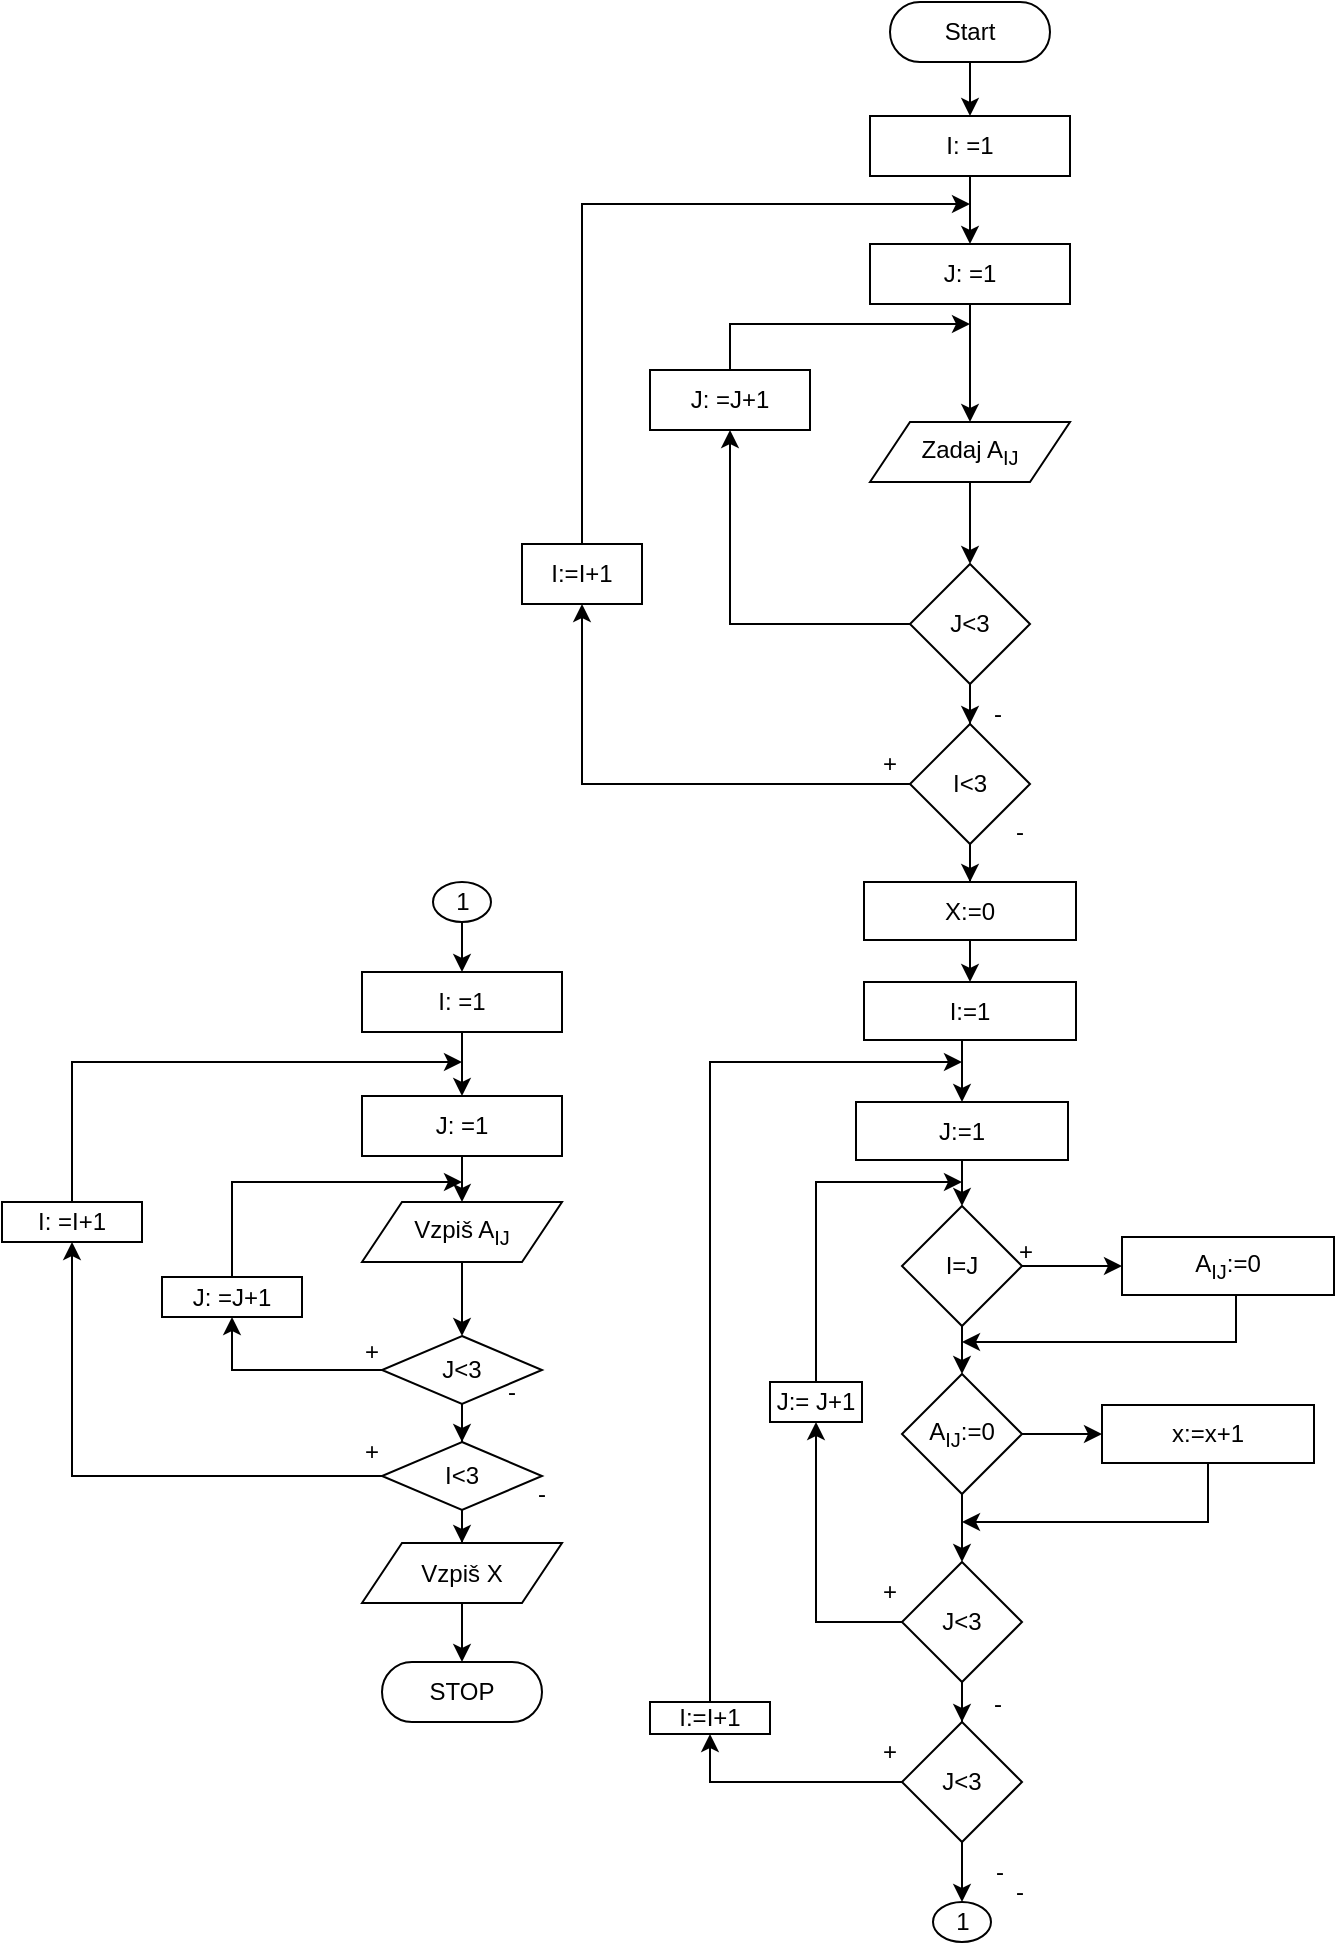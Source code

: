 <mxfile version="22.0.8" type="github">
  <diagram name="Сторінка-1" id="aptOT2ySLBxr4tsvR3C9">
    <mxGraphModel dx="1009" dy="621" grid="1" gridSize="10" guides="1" tooltips="1" connect="1" arrows="1" fold="1" page="1" pageScale="1" pageWidth="827" pageHeight="1169" math="0" shadow="0">
      <root>
        <mxCell id="0" />
        <mxCell id="1" parent="0" />
        <mxCell id="UM0fEEw993b2tptKKcps-4" value="" style="edgeStyle=orthogonalEdgeStyle;rounded=0;orthogonalLoop=1;jettySize=auto;html=1;" parent="1" source="UM0fEEw993b2tptKKcps-1" target="UM0fEEw993b2tptKKcps-3" edge="1">
          <mxGeometry relative="1" as="geometry" />
        </mxCell>
        <mxCell id="UM0fEEw993b2tptKKcps-1" value="Start" style="html=1;dashed=0;whiteSpace=wrap;shape=mxgraph.dfd.start" parent="1" vertex="1">
          <mxGeometry x="454" y="40" width="80" height="30" as="geometry" />
        </mxCell>
        <mxCell id="UM0fEEw993b2tptKKcps-6" value="" style="edgeStyle=orthogonalEdgeStyle;rounded=0;orthogonalLoop=1;jettySize=auto;html=1;" parent="1" source="UM0fEEw993b2tptKKcps-3" target="UM0fEEw993b2tptKKcps-5" edge="1">
          <mxGeometry relative="1" as="geometry" />
        </mxCell>
        <mxCell id="UM0fEEw993b2tptKKcps-3" value="I: =1" style="html=1;dashed=0;whiteSpace=wrap;" parent="1" vertex="1">
          <mxGeometry x="444" y="97" width="100" height="30" as="geometry" />
        </mxCell>
        <mxCell id="UM0fEEw993b2tptKKcps-9" value="" style="edgeStyle=orthogonalEdgeStyle;rounded=0;orthogonalLoop=1;jettySize=auto;html=1;" parent="1" source="UM0fEEw993b2tptKKcps-5" target="UM0fEEw993b2tptKKcps-8" edge="1">
          <mxGeometry relative="1" as="geometry" />
        </mxCell>
        <mxCell id="UM0fEEw993b2tptKKcps-5" value="J: =1" style="html=1;dashed=0;whiteSpace=wrap;" parent="1" vertex="1">
          <mxGeometry x="444" y="161" width="100" height="30" as="geometry" />
        </mxCell>
        <mxCell id="UM0fEEw993b2tptKKcps-11" value="" style="edgeStyle=orthogonalEdgeStyle;rounded=0;orthogonalLoop=1;jettySize=auto;html=1;" parent="1" source="UM0fEEw993b2tptKKcps-8" target="UM0fEEw993b2tptKKcps-10" edge="1">
          <mxGeometry relative="1" as="geometry" />
        </mxCell>
        <mxCell id="UM0fEEw993b2tptKKcps-8" value="Zadaj A&lt;sub&gt;IJ&lt;/sub&gt;" style="shape=parallelogram;perimeter=parallelogramPerimeter;whiteSpace=wrap;html=1;dashed=0;" parent="1" vertex="1">
          <mxGeometry x="444" y="250" width="100" height="30" as="geometry" />
        </mxCell>
        <mxCell id="UM0fEEw993b2tptKKcps-17" value="" style="edgeStyle=orthogonalEdgeStyle;rounded=0;orthogonalLoop=1;jettySize=auto;html=1;" parent="1" source="UM0fEEw993b2tptKKcps-10" target="UM0fEEw993b2tptKKcps-16" edge="1">
          <mxGeometry relative="1" as="geometry" />
        </mxCell>
        <mxCell id="UM0fEEw993b2tptKKcps-26" style="edgeStyle=orthogonalEdgeStyle;rounded=0;orthogonalLoop=1;jettySize=auto;html=1;entryX=0.5;entryY=1;entryDx=0;entryDy=0;" parent="1" source="UM0fEEw993b2tptKKcps-10" target="UM0fEEw993b2tptKKcps-12" edge="1">
          <mxGeometry relative="1" as="geometry" />
        </mxCell>
        <mxCell id="UM0fEEw993b2tptKKcps-10" value="J&amp;lt;3" style="rhombus;whiteSpace=wrap;html=1;" parent="1" vertex="1">
          <mxGeometry x="464" y="321" width="60" height="60" as="geometry" />
        </mxCell>
        <mxCell id="UM0fEEw993b2tptKKcps-21" style="edgeStyle=orthogonalEdgeStyle;rounded=0;orthogonalLoop=1;jettySize=auto;html=1;" parent="1" edge="1">
          <mxGeometry relative="1" as="geometry">
            <mxPoint x="494" y="201" as="targetPoint" />
            <mxPoint x="414" y="229" as="sourcePoint" />
            <Array as="points">
              <mxPoint x="374" y="229" />
              <mxPoint x="374" y="201" />
            </Array>
          </mxGeometry>
        </mxCell>
        <mxCell id="UM0fEEw993b2tptKKcps-12" value="J: =J+1" style="rounded=0;whiteSpace=wrap;html=1;" parent="1" vertex="1">
          <mxGeometry x="334" y="224" width="80" height="30" as="geometry" />
        </mxCell>
        <mxCell id="UM0fEEw993b2tptKKcps-19" style="edgeStyle=orthogonalEdgeStyle;rounded=0;orthogonalLoop=1;jettySize=auto;html=1;entryX=0.5;entryY=1;entryDx=0;entryDy=0;" parent="1" source="UM0fEEw993b2tptKKcps-16" target="UM0fEEw993b2tptKKcps-18" edge="1">
          <mxGeometry relative="1" as="geometry" />
        </mxCell>
        <mxCell id="UM0fEEw993b2tptKKcps-29" style="edgeStyle=orthogonalEdgeStyle;rounded=0;orthogonalLoop=1;jettySize=auto;html=1;entryX=0.5;entryY=0;entryDx=0;entryDy=0;" parent="1" source="UM0fEEw993b2tptKKcps-16" target="UM0fEEw993b2tptKKcps-28" edge="1">
          <mxGeometry relative="1" as="geometry" />
        </mxCell>
        <mxCell id="UM0fEEw993b2tptKKcps-16" value="I&amp;lt;3" style="rhombus;whiteSpace=wrap;html=1;" parent="1" vertex="1">
          <mxGeometry x="464" y="401" width="60" height="60" as="geometry" />
        </mxCell>
        <mxCell id="UM0fEEw993b2tptKKcps-22" style="edgeStyle=orthogonalEdgeStyle;rounded=0;orthogonalLoop=1;jettySize=auto;html=1;" parent="1" source="UM0fEEw993b2tptKKcps-18" edge="1">
          <mxGeometry relative="1" as="geometry">
            <mxPoint x="494" y="141.0" as="targetPoint" />
            <Array as="points">
              <mxPoint x="300" y="141" />
            </Array>
          </mxGeometry>
        </mxCell>
        <mxCell id="UM0fEEw993b2tptKKcps-18" value="I:=I+1" style="rounded=0;whiteSpace=wrap;html=1;" parent="1" vertex="1">
          <mxGeometry x="270" y="311" width="60" height="30" as="geometry" />
        </mxCell>
        <mxCell id="UM0fEEw993b2tptKKcps-23" value="+" style="text;html=1;strokeColor=none;fillColor=none;align=center;verticalAlign=middle;whiteSpace=wrap;rounded=0;" parent="1" vertex="1">
          <mxGeometry x="434" y="411" width="40" height="20" as="geometry" />
        </mxCell>
        <mxCell id="UM0fEEw993b2tptKKcps-24" value="-" style="text;html=1;strokeColor=none;fillColor=none;align=center;verticalAlign=middle;whiteSpace=wrap;rounded=0;" parent="1" vertex="1">
          <mxGeometry x="483" y="381" width="50" height="30" as="geometry" />
        </mxCell>
        <mxCell id="UM0fEEw993b2tptKKcps-25" value="-" style="text;html=1;strokeColor=none;fillColor=none;align=center;verticalAlign=middle;whiteSpace=wrap;rounded=0;" parent="1" vertex="1">
          <mxGeometry x="494" y="440" width="50" height="30" as="geometry" />
        </mxCell>
        <mxCell id="UM0fEEw993b2tptKKcps-31" style="edgeStyle=orthogonalEdgeStyle;rounded=0;orthogonalLoop=1;jettySize=auto;html=1;entryX=0.5;entryY=0;entryDx=0;entryDy=0;" parent="1" source="UM0fEEw993b2tptKKcps-28" target="UM0fEEw993b2tptKKcps-30" edge="1">
          <mxGeometry relative="1" as="geometry" />
        </mxCell>
        <mxCell id="UM0fEEw993b2tptKKcps-28" value="X:=0" style="rounded=0;whiteSpace=wrap;html=1;" parent="1" vertex="1">
          <mxGeometry x="441" y="480" width="106" height="29" as="geometry" />
        </mxCell>
        <mxCell id="UM0fEEw993b2tptKKcps-33" style="edgeStyle=orthogonalEdgeStyle;rounded=0;orthogonalLoop=1;jettySize=auto;html=1;exitX=0.5;exitY=1;exitDx=0;exitDy=0;entryX=0.5;entryY=0;entryDx=0;entryDy=0;" parent="1" source="UM0fEEw993b2tptKKcps-30" target="UM0fEEw993b2tptKKcps-32" edge="1">
          <mxGeometry relative="1" as="geometry" />
        </mxCell>
        <mxCell id="UM0fEEw993b2tptKKcps-30" value="I:=1" style="rounded=0;whiteSpace=wrap;html=1;" parent="1" vertex="1">
          <mxGeometry x="441" y="530" width="106" height="29" as="geometry" />
        </mxCell>
        <mxCell id="UM0fEEw993b2tptKKcps-35" style="edgeStyle=orthogonalEdgeStyle;rounded=0;orthogonalLoop=1;jettySize=auto;html=1;entryX=0.5;entryY=0;entryDx=0;entryDy=0;" parent="1" source="UM0fEEw993b2tptKKcps-32" target="UM0fEEw993b2tptKKcps-34" edge="1">
          <mxGeometry relative="1" as="geometry" />
        </mxCell>
        <mxCell id="UM0fEEw993b2tptKKcps-32" value="J:=1" style="rounded=0;whiteSpace=wrap;html=1;" parent="1" vertex="1">
          <mxGeometry x="437" y="590" width="106" height="29" as="geometry" />
        </mxCell>
        <mxCell id="UM0fEEw993b2tptKKcps-37" style="edgeStyle=orthogonalEdgeStyle;rounded=0;orthogonalLoop=1;jettySize=auto;html=1;exitX=1;exitY=0.5;exitDx=0;exitDy=0;entryX=0;entryY=0.5;entryDx=0;entryDy=0;" parent="1" source="UM0fEEw993b2tptKKcps-34" target="UM0fEEw993b2tptKKcps-36" edge="1">
          <mxGeometry relative="1" as="geometry" />
        </mxCell>
        <mxCell id="UM0fEEw993b2tptKKcps-39" style="edgeStyle=orthogonalEdgeStyle;rounded=0;orthogonalLoop=1;jettySize=auto;html=1;entryX=0.5;entryY=0;entryDx=0;entryDy=0;" parent="1" source="UM0fEEw993b2tptKKcps-34" target="UM0fEEw993b2tptKKcps-38" edge="1">
          <mxGeometry relative="1" as="geometry" />
        </mxCell>
        <mxCell id="UM0fEEw993b2tptKKcps-34" value="I=J" style="rhombus;whiteSpace=wrap;html=1;" parent="1" vertex="1">
          <mxGeometry x="460" y="642" width="60" height="60" as="geometry" />
        </mxCell>
        <mxCell id="UM0fEEw993b2tptKKcps-40" style="edgeStyle=orthogonalEdgeStyle;rounded=0;orthogonalLoop=1;jettySize=auto;html=1;" parent="1" edge="1">
          <mxGeometry relative="1" as="geometry">
            <mxPoint x="490" y="710" as="targetPoint" />
            <mxPoint x="627" y="684.5" as="sourcePoint" />
            <Array as="points">
              <mxPoint x="627" y="710" />
            </Array>
          </mxGeometry>
        </mxCell>
        <mxCell id="UM0fEEw993b2tptKKcps-36" value="A&lt;sub&gt;IJ&lt;/sub&gt;:=0" style="rounded=0;whiteSpace=wrap;html=1;" parent="1" vertex="1">
          <mxGeometry x="570" y="657.5" width="106" height="29" as="geometry" />
        </mxCell>
        <mxCell id="UM0fEEw993b2tptKKcps-42" style="edgeStyle=orthogonalEdgeStyle;rounded=0;orthogonalLoop=1;jettySize=auto;html=1;entryX=0;entryY=0.5;entryDx=0;entryDy=0;" parent="1" source="UM0fEEw993b2tptKKcps-38" target="UM0fEEw993b2tptKKcps-41" edge="1">
          <mxGeometry relative="1" as="geometry" />
        </mxCell>
        <mxCell id="UM0fEEw993b2tptKKcps-45" style="edgeStyle=orthogonalEdgeStyle;rounded=0;orthogonalLoop=1;jettySize=auto;html=1;entryX=0.5;entryY=0;entryDx=0;entryDy=0;" parent="1" source="UM0fEEw993b2tptKKcps-38" target="UM0fEEw993b2tptKKcps-44" edge="1">
          <mxGeometry relative="1" as="geometry" />
        </mxCell>
        <mxCell id="UM0fEEw993b2tptKKcps-38" value="A&lt;sub&gt;IJ&lt;/sub&gt;:=0" style="rhombus;whiteSpace=wrap;html=1;" parent="1" vertex="1">
          <mxGeometry x="460" y="726" width="60" height="60" as="geometry" />
        </mxCell>
        <mxCell id="UM0fEEw993b2tptKKcps-48" style="edgeStyle=orthogonalEdgeStyle;rounded=0;orthogonalLoop=1;jettySize=auto;html=1;" parent="1" source="UM0fEEw993b2tptKKcps-41" edge="1">
          <mxGeometry relative="1" as="geometry">
            <mxPoint x="490" y="800" as="targetPoint" />
            <Array as="points">
              <mxPoint x="613" y="800" />
            </Array>
          </mxGeometry>
        </mxCell>
        <mxCell id="UM0fEEw993b2tptKKcps-41" value="x:=x+1" style="rounded=0;whiteSpace=wrap;html=1;" parent="1" vertex="1">
          <mxGeometry x="560" y="741.5" width="106" height="29" as="geometry" />
        </mxCell>
        <mxCell id="UM0fEEw993b2tptKKcps-50" style="edgeStyle=orthogonalEdgeStyle;rounded=0;orthogonalLoop=1;jettySize=auto;html=1;entryX=0.5;entryY=0;entryDx=0;entryDy=0;" parent="1" source="UM0fEEw993b2tptKKcps-44" target="UM0fEEw993b2tptKKcps-49" edge="1">
          <mxGeometry relative="1" as="geometry" />
        </mxCell>
        <mxCell id="UM0fEEw993b2tptKKcps-55" style="edgeStyle=orthogonalEdgeStyle;rounded=0;orthogonalLoop=1;jettySize=auto;html=1;entryX=0.5;entryY=1;entryDx=0;entryDy=0;" parent="1" source="UM0fEEw993b2tptKKcps-44" target="UM0fEEw993b2tptKKcps-54" edge="1">
          <mxGeometry relative="1" as="geometry" />
        </mxCell>
        <mxCell id="UM0fEEw993b2tptKKcps-44" value="J&amp;lt;3" style="rhombus;whiteSpace=wrap;html=1;" parent="1" vertex="1">
          <mxGeometry x="460" y="820" width="60" height="60" as="geometry" />
        </mxCell>
        <mxCell id="UM0fEEw993b2tptKKcps-52" style="edgeStyle=orthogonalEdgeStyle;rounded=0;orthogonalLoop=1;jettySize=auto;html=1;entryX=0.5;entryY=1;entryDx=0;entryDy=0;" parent="1" source="UM0fEEw993b2tptKKcps-49" target="UM0fEEw993b2tptKKcps-51" edge="1">
          <mxGeometry relative="1" as="geometry" />
        </mxCell>
        <mxCell id="UM0fEEw993b2tptKKcps-58" style="edgeStyle=orthogonalEdgeStyle;rounded=0;orthogonalLoop=1;jettySize=auto;html=1;entryX=0.5;entryY=0;entryDx=0;entryDy=0;" parent="1" source="UM0fEEw993b2tptKKcps-49" target="UM0fEEw993b2tptKKcps-57" edge="1">
          <mxGeometry relative="1" as="geometry" />
        </mxCell>
        <mxCell id="UM0fEEw993b2tptKKcps-49" value="J&amp;lt;3" style="rhombus;whiteSpace=wrap;html=1;" parent="1" vertex="1">
          <mxGeometry x="460" y="900" width="60" height="60" as="geometry" />
        </mxCell>
        <mxCell id="UM0fEEw993b2tptKKcps-53" style="edgeStyle=orthogonalEdgeStyle;rounded=0;orthogonalLoop=1;jettySize=auto;html=1;" parent="1" source="UM0fEEw993b2tptKKcps-51" edge="1">
          <mxGeometry relative="1" as="geometry">
            <mxPoint x="490" y="570" as="targetPoint" />
            <Array as="points">
              <mxPoint x="364" y="570" />
            </Array>
          </mxGeometry>
        </mxCell>
        <mxCell id="UM0fEEw993b2tptKKcps-51" value="I:=I+1" style="rounded=0;whiteSpace=wrap;html=1;" parent="1" vertex="1">
          <mxGeometry x="334" y="890" width="60" height="16" as="geometry" />
        </mxCell>
        <mxCell id="UM0fEEw993b2tptKKcps-56" style="edgeStyle=orthogonalEdgeStyle;rounded=0;orthogonalLoop=1;jettySize=auto;html=1;exitX=0.5;exitY=0;exitDx=0;exitDy=0;" parent="1" source="UM0fEEw993b2tptKKcps-54" edge="1">
          <mxGeometry relative="1" as="geometry">
            <mxPoint x="490.0" y="630" as="targetPoint" />
            <Array as="points">
              <mxPoint x="417" y="630" />
            </Array>
          </mxGeometry>
        </mxCell>
        <mxCell id="UM0fEEw993b2tptKKcps-54" value="J:= J+1" style="rounded=0;whiteSpace=wrap;html=1;" parent="1" vertex="1">
          <mxGeometry x="394" y="730" width="46" height="20" as="geometry" />
        </mxCell>
        <mxCell id="UM0fEEw993b2tptKKcps-57" value="1" style="ellipse;whiteSpace=wrap;html=1;" parent="1" vertex="1">
          <mxGeometry x="475.5" y="990" width="29" height="20" as="geometry" />
        </mxCell>
        <mxCell id="UM0fEEw993b2tptKKcps-59" value="-" style="text;html=1;strokeColor=none;fillColor=none;align=center;verticalAlign=middle;whiteSpace=wrap;rounded=0;" parent="1" vertex="1">
          <mxGeometry x="483" y="876" width="50" height="30" as="geometry" />
        </mxCell>
        <mxCell id="UM0fEEw993b2tptKKcps-60" value="-" style="text;html=1;strokeColor=none;fillColor=none;align=center;verticalAlign=middle;whiteSpace=wrap;rounded=0;" parent="1" vertex="1">
          <mxGeometry x="484" y="960" width="50" height="30" as="geometry" />
        </mxCell>
        <mxCell id="UM0fEEw993b2tptKKcps-61" value="+" style="text;html=1;strokeColor=none;fillColor=none;align=center;verticalAlign=middle;whiteSpace=wrap;rounded=0;" parent="1" vertex="1">
          <mxGeometry x="429" y="900" width="50" height="30" as="geometry" />
        </mxCell>
        <mxCell id="UM0fEEw993b2tptKKcps-62" value="+" style="text;html=1;strokeColor=none;fillColor=none;align=center;verticalAlign=middle;whiteSpace=wrap;rounded=0;" parent="1" vertex="1">
          <mxGeometry x="429" y="820" width="50" height="30" as="geometry" />
        </mxCell>
        <mxCell id="UM0fEEw993b2tptKKcps-63" value="+" style="text;html=1;strokeColor=none;fillColor=none;align=center;verticalAlign=middle;whiteSpace=wrap;rounded=0;" parent="1" vertex="1">
          <mxGeometry x="497" y="650" width="50" height="30" as="geometry" />
        </mxCell>
        <mxCell id="UM0fEEw993b2tptKKcps-67" style="edgeStyle=orthogonalEdgeStyle;rounded=0;orthogonalLoop=1;jettySize=auto;html=1;entryX=0.5;entryY=0;entryDx=0;entryDy=0;" parent="1" source="UM0fEEw993b2tptKKcps-64" target="UM0fEEw993b2tptKKcps-65" edge="1">
          <mxGeometry relative="1" as="geometry" />
        </mxCell>
        <mxCell id="UM0fEEw993b2tptKKcps-64" value="1" style="ellipse;whiteSpace=wrap;html=1;" parent="1" vertex="1">
          <mxGeometry x="225.5" y="480" width="29" height="20" as="geometry" />
        </mxCell>
        <mxCell id="UM0fEEw993b2tptKKcps-68" style="edgeStyle=orthogonalEdgeStyle;rounded=0;orthogonalLoop=1;jettySize=auto;html=1;entryX=0.5;entryY=0;entryDx=0;entryDy=0;" parent="1" source="UM0fEEw993b2tptKKcps-65" target="UM0fEEw993b2tptKKcps-66" edge="1">
          <mxGeometry relative="1" as="geometry" />
        </mxCell>
        <mxCell id="UM0fEEw993b2tptKKcps-65" value="I: =1" style="html=1;dashed=0;whiteSpace=wrap;" parent="1" vertex="1">
          <mxGeometry x="190" y="525" width="100" height="30" as="geometry" />
        </mxCell>
        <mxCell id="UM0fEEw993b2tptKKcps-71" style="edgeStyle=orthogonalEdgeStyle;rounded=0;orthogonalLoop=1;jettySize=auto;html=1;entryX=0.5;entryY=0;entryDx=0;entryDy=0;" parent="1" source="UM0fEEw993b2tptKKcps-66" target="UM0fEEw993b2tptKKcps-70" edge="1">
          <mxGeometry relative="1" as="geometry" />
        </mxCell>
        <mxCell id="UM0fEEw993b2tptKKcps-66" value="J: =1" style="html=1;dashed=0;whiteSpace=wrap;" parent="1" vertex="1">
          <mxGeometry x="190" y="587" width="100" height="30" as="geometry" />
        </mxCell>
        <mxCell id="UM0fEEw993b2tptKKcps-73" style="edgeStyle=orthogonalEdgeStyle;rounded=0;orthogonalLoop=1;jettySize=auto;html=1;entryX=0.5;entryY=0;entryDx=0;entryDy=0;" parent="1" source="UM0fEEw993b2tptKKcps-70" target="UM0fEEw993b2tptKKcps-72" edge="1">
          <mxGeometry relative="1" as="geometry" />
        </mxCell>
        <mxCell id="UM0fEEw993b2tptKKcps-70" value="Vzpiš A&lt;sub&gt;IJ&lt;/sub&gt;" style="shape=parallelogram;perimeter=parallelogramPerimeter;whiteSpace=wrap;html=1;fixedSize=1;" parent="1" vertex="1">
          <mxGeometry x="190" y="640" width="100" height="30" as="geometry" />
        </mxCell>
        <mxCell id="UM0fEEw993b2tptKKcps-75" style="edgeStyle=orthogonalEdgeStyle;rounded=0;orthogonalLoop=1;jettySize=auto;html=1;entryX=0.5;entryY=0;entryDx=0;entryDy=0;" parent="1" source="UM0fEEw993b2tptKKcps-72" target="UM0fEEw993b2tptKKcps-74" edge="1">
          <mxGeometry relative="1" as="geometry" />
        </mxCell>
        <mxCell id="UM0fEEw993b2tptKKcps-78" style="edgeStyle=orthogonalEdgeStyle;rounded=0;orthogonalLoop=1;jettySize=auto;html=1;entryX=0.5;entryY=1;entryDx=0;entryDy=0;" parent="1" source="UM0fEEw993b2tptKKcps-72" target="UM0fEEw993b2tptKKcps-76" edge="1">
          <mxGeometry relative="1" as="geometry" />
        </mxCell>
        <mxCell id="UM0fEEw993b2tptKKcps-72" value="J&amp;lt;3" style="rhombus;whiteSpace=wrap;html=1;" parent="1" vertex="1">
          <mxGeometry x="200" y="707" width="80" height="34" as="geometry" />
        </mxCell>
        <mxCell id="UM0fEEw993b2tptKKcps-81" style="edgeStyle=orthogonalEdgeStyle;rounded=0;orthogonalLoop=1;jettySize=auto;html=1;entryX=0.5;entryY=0;entryDx=0;entryDy=0;" parent="1" source="UM0fEEw993b2tptKKcps-74" target="UM0fEEw993b2tptKKcps-80" edge="1">
          <mxGeometry relative="1" as="geometry" />
        </mxCell>
        <mxCell id="UM0fEEw993b2tptKKcps-85" style="edgeStyle=orthogonalEdgeStyle;rounded=0;orthogonalLoop=1;jettySize=auto;html=1;entryX=0.5;entryY=1;entryDx=0;entryDy=0;" parent="1" source="UM0fEEw993b2tptKKcps-74" target="UM0fEEw993b2tptKKcps-82" edge="1">
          <mxGeometry relative="1" as="geometry" />
        </mxCell>
        <mxCell id="UM0fEEw993b2tptKKcps-74" value="I&amp;lt;3" style="rhombus;whiteSpace=wrap;html=1;" parent="1" vertex="1">
          <mxGeometry x="200" y="760" width="80" height="34" as="geometry" />
        </mxCell>
        <mxCell id="UM0fEEw993b2tptKKcps-79" style="edgeStyle=orthogonalEdgeStyle;rounded=0;orthogonalLoop=1;jettySize=auto;html=1;" parent="1" source="UM0fEEw993b2tptKKcps-76" edge="1">
          <mxGeometry relative="1" as="geometry">
            <mxPoint x="240" y="630" as="targetPoint" />
            <Array as="points">
              <mxPoint x="125" y="630" />
              <mxPoint x="240" y="630" />
            </Array>
          </mxGeometry>
        </mxCell>
        <mxCell id="UM0fEEw993b2tptKKcps-76" value="J: =J+1" style="html=1;dashed=0;whiteSpace=wrap;" parent="1" vertex="1">
          <mxGeometry x="90" y="677.5" width="70" height="20" as="geometry" />
        </mxCell>
        <mxCell id="UM0fEEw993b2tptKKcps-80" value="Vzpiš X" style="shape=parallelogram;perimeter=parallelogramPerimeter;whiteSpace=wrap;html=1;fixedSize=1;" parent="1" vertex="1">
          <mxGeometry x="190" y="810.5" width="100" height="30" as="geometry" />
        </mxCell>
        <mxCell id="UM0fEEw993b2tptKKcps-86" style="edgeStyle=orthogonalEdgeStyle;rounded=0;orthogonalLoop=1;jettySize=auto;html=1;" parent="1" source="UM0fEEw993b2tptKKcps-82" edge="1">
          <mxGeometry relative="1" as="geometry">
            <mxPoint x="240" y="570" as="targetPoint" />
            <Array as="points">
              <mxPoint x="45" y="570" />
            </Array>
          </mxGeometry>
        </mxCell>
        <mxCell id="UM0fEEw993b2tptKKcps-82" value="I: =I+1" style="html=1;dashed=0;whiteSpace=wrap;" parent="1" vertex="1">
          <mxGeometry x="10" y="640" width="70" height="20" as="geometry" />
        </mxCell>
        <mxCell id="UM0fEEw993b2tptKKcps-87" value="+" style="text;html=1;strokeColor=none;fillColor=none;align=center;verticalAlign=middle;whiteSpace=wrap;rounded=0;" parent="1" vertex="1">
          <mxGeometry x="170" y="750" width="50" height="30" as="geometry" />
        </mxCell>
        <mxCell id="UM0fEEw993b2tptKKcps-88" value="+" style="text;html=1;strokeColor=none;fillColor=none;align=center;verticalAlign=middle;whiteSpace=wrap;rounded=0;" parent="1" vertex="1">
          <mxGeometry x="170" y="700" width="50" height="30" as="geometry" />
        </mxCell>
        <mxCell id="UM0fEEw993b2tptKKcps-89" value="-" style="text;html=1;strokeColor=none;fillColor=none;align=center;verticalAlign=middle;whiteSpace=wrap;rounded=0;" parent="1" vertex="1">
          <mxGeometry x="494" y="970" width="50" height="30" as="geometry" />
        </mxCell>
        <mxCell id="UM0fEEw993b2tptKKcps-90" value="-" style="text;html=1;strokeColor=none;fillColor=none;align=center;verticalAlign=middle;whiteSpace=wrap;rounded=0;" parent="1" vertex="1">
          <mxGeometry x="254.5" y="770.5" width="50" height="30" as="geometry" />
        </mxCell>
        <mxCell id="UM0fEEw993b2tptKKcps-91" value="-" style="text;html=1;strokeColor=none;fillColor=none;align=center;verticalAlign=middle;whiteSpace=wrap;rounded=0;" parent="1" vertex="1">
          <mxGeometry x="240" y="720" width="50" height="30" as="geometry" />
        </mxCell>
        <mxCell id="UM0fEEw993b2tptKKcps-92" value="STOP" style="html=1;dashed=0;whiteSpace=wrap;shape=mxgraph.dfd.start" parent="1" vertex="1">
          <mxGeometry x="200" y="870" width="80" height="30" as="geometry" />
        </mxCell>
        <mxCell id="UM0fEEw993b2tptKKcps-93" style="edgeStyle=orthogonalEdgeStyle;rounded=0;orthogonalLoop=1;jettySize=auto;html=1;entryX=0.5;entryY=0.5;entryDx=0;entryDy=-15;entryPerimeter=0;" parent="1" source="UM0fEEw993b2tptKKcps-80" target="UM0fEEw993b2tptKKcps-92" edge="1">
          <mxGeometry relative="1" as="geometry" />
        </mxCell>
      </root>
    </mxGraphModel>
  </diagram>
</mxfile>
